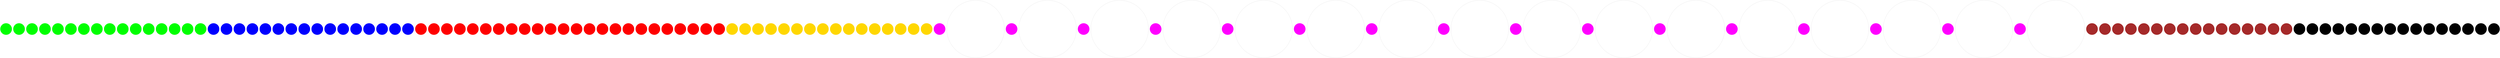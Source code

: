 graph G{
S1 [shape="point" color="green" pos="85,41!" width=2, height=2]
S2 [shape="point" color="green" pos="72,94!" width=2, height=2]
S3 [shape="point" color="green" pos="95,81!" width=2, height=2]
S4 [shape="point" color="green" pos="79,52!" width=2, height=2]
S5 [shape="point" color="green" pos="84,95!" width=2, height=2]
S6 [shape="point" color="green" pos="21,12!" width=2, height=2]
S7 [shape="point" color="green" pos="72,69!" width=2, height=2]
S8 [shape="point" color="green" pos="16,24!" width=2, height=2]
S9 [shape="point" color="green" pos="44,57!" width=2, height=2]
S10 [shape="point" color="green" pos="59,35!" width=2, height=2]
S11 [shape="point" color="green" pos="70,9!" width=2, height=2]
S12 [shape="point" color="green" pos="29,43!" width=2, height=2]
S13 [shape="point" color="green" pos="29,59!" width=2, height=2]
S14 [shape="point" color="green" pos="10,46!" width=2, height=2]
S15 [shape="point" color="green" pos="56,19!" width=2, height=2]
S16 [shape="point" color="green" pos="65,58!" width=2, height=2]
S17 [shape="point" color="blue" pos="70,20!" width=2, height=2]
S18 [shape="point" color="blue" pos="2,50!" width=2, height=2]
S19 [shape="point" color="blue" pos="42,34!" width=2, height=2]
S20 [shape="point" color="blue" pos="51,94!" width=2, height=2]
S21 [shape="point" color="blue" pos="67,55!" width=2, height=2]
S22 [shape="point" color="blue" pos="26,5!" width=2, height=2]
S23 [shape="point" color="blue" pos="93,94!" width=2, height=2]
S24 [shape="point" color="blue" pos="73,85!" width=2, height=2]
S25 [shape="point" color="blue" pos="54,50!" width=2, height=2]
S26 [shape="point" color="blue" pos="33,94!" width=2, height=2]
S27 [shape="point" color="blue" pos="8,99!" width=2, height=2]
S28 [shape="point" color="blue" pos="97,39!" width=2, height=2]
S29 [shape="point" color="blue" pos="56,18!" width=2, height=2]
S30 [shape="point" color="blue" pos="10,62!" width=2, height=2]
S31 [shape="point" color="blue" pos="22,40!" width=2, height=2]
S32 [shape="point" color="blue" pos="92,0!" width=2, height=2]
S33 [shape="point" color="red" pos="66,15!" width=2, height=2]
S34 [shape="point" color="red" pos="51,9!" width=2, height=2]
S35 [shape="point" color="red" pos="33,35!" width=2, height=2]
S36 [shape="point" color="red" pos="6,58!" width=2, height=2]
S37 [shape="point" color="red" pos="85,16!" width=2, height=2]
S38 [shape="point" color="red" pos="79,81!" width=2, height=2]
S39 [shape="point" color="red" pos="5,34!" width=2, height=2]
S40 [shape="point" color="red" pos="97,8!" width=2, height=2]
S41 [shape="point" color="red" pos="52,41!" width=2, height=2]
S42 [shape="point" color="red" pos="2,92!" width=2, height=2]
S43 [shape="point" color="red" pos="78,2!" width=2, height=2]
S44 [shape="point" color="red" pos="37,9!" width=2, height=2]
S45 [shape="point" color="red" pos="58,22!" width=2, height=2]
S46 [shape="point" color="red" pos="21,16!" width=2, height=2]
S47 [shape="point" color="red" pos="16,42!" width=2, height=2]
S48 [shape="point" color="red" pos="52,85!" width=2, height=2]
S49 [shape="point" color="red" pos="70,63!" width=2, height=2]
S50 [shape="point" color="red" pos="77,44!" width=2, height=2]
S51 [shape="point" color="red" pos="24,61!" width=2, height=2]
S52 [shape="point" color="red" pos="85,8!" width=2, height=2]
S53 [shape="point" color="red" pos="94,25!" width=2, height=2]
S54 [shape="point" color="red" pos="8,73!" width=2, height=2]
S55 [shape="point" color="red" pos="1,61!" width=2, height=2]
S56 [shape="point" color="red" pos="16,80!" width=2, height=2]
S57 [shape="point" color="gold" pos="29,13!" width=2, height=2]
S58 [shape="point" color="gold" pos="82,69!" width=2, height=2]
S59 [shape="point" color="gold" pos="99,68!" width=2, height=2]
S60 [shape="point" color="gold" pos="13,11!" width=2, height=2]
S61 [shape="point" color="gold" pos="50,55!" width=2, height=2]
S62 [shape="point" color="gold" pos="20,59!" width=2, height=2]
S63 [shape="point" color="gold" pos="33,59!" width=2, height=2]
S64 [shape="point" color="gold" pos="12,45!" width=2, height=2]
S65 [shape="point" color="gold" pos="24,23!" width=2, height=2]
S66 [shape="point" color="gold" pos="67,29!" width=2, height=2]
S67 [shape="point" color="gold" pos="28,87!" width=2, height=2]
S68 [shape="point" color="gold" pos="77,43!" width=2, height=2]
S69 [shape="point" color="gold" pos="66,98!" width=2, height=2]
S70 [shape="point" color="gold" pos="59,16!" width=2, height=2]
S71 [shape="point" color="gold" pos="44,23!" width=2, height=2]
S72 [shape="point" color="gold" pos="75,57!" width=2, height=2]
S73 [shape="point" color="magenta" pos="83,7!" width=2, height=2]
S73_rad [shape="circle" color="black" style="dotted" label="" pos="83,7!" width=10, height=10]
S74 [shape="point" color="magenta" pos="28,41!" width=2, height=2]
S74_rad [shape="circle" color="black" style="dotted" label="" pos="28,41!" width=10, height=10]
S75 [shape="point" color="magenta" pos="54,56!" width=2, height=2]
S75_rad [shape="circle" color="black" style="dotted" label="" pos="54,56!" width=10, height=10]
S76 [shape="point" color="magenta" pos="63,4!" width=2, height=2]
S76_rad [shape="circle" color="black" style="dotted" label="" pos="63,4!" width=10, height=10]
S77 [shape="point" color="magenta" pos="97,6!" width=2, height=2]
S77_rad [shape="circle" color="black" style="dotted" label="" pos="97,6!" width=10, height=10]
S78 [shape="point" color="magenta" pos="76,97!" width=2, height=2]
S78_rad [shape="circle" color="black" style="dotted" label="" pos="76,97!" width=10, height=10]
S79 [shape="point" color="magenta" pos="5,88!" width=2, height=2]
S79_rad [shape="circle" color="black" style="dotted" label="" pos="5,88!" width=10, height=10]
S80 [shape="point" color="magenta" pos="56,79!" width=2, height=2]
S80_rad [shape="circle" color="black" style="dotted" label="" pos="56,79!" width=10, height=10]
S81 [shape="point" color="magenta" pos="24,17!" width=2, height=2]
S81_rad [shape="circle" color="black" style="dotted" label="" pos="24,17!" width=10, height=10]
S82 [shape="point" color="magenta" pos="11,61!" width=2, height=2]
S82_rad [shape="circle" color="black" style="dotted" label="" pos="11,61!" width=10, height=10]
S83 [shape="point" color="magenta" pos="76,56!" width=2, height=2]
S83_rad [shape="circle" color="black" style="dotted" label="" pos="76,56!" width=10, height=10]
S84 [shape="point" color="magenta" pos="65,24!" width=2, height=2]
S84_rad [shape="circle" color="black" style="dotted" label="" pos="65,24!" width=10, height=10]
S85 [shape="point" color="magenta" pos="36,2!" width=2, height=2]
S85_rad [shape="circle" color="black" style="dotted" label="" pos="36,2!" width=10, height=10]
S86 [shape="point" color="magenta" pos="1,99!" width=2, height=2]
S86_rad [shape="circle" color="black" style="dotted" label="" pos="1,99!" width=10, height=10]
S87 [shape="point" color="magenta" pos="93,2!" width=2, height=2]
S87_rad [shape="circle" color="black" style="dotted" label="" pos="93,2!" width=10, height=10]
S88 [shape="point" color="magenta" pos="87,4!" width=2, height=2]
S88_rad [shape="circle" color="black" style="dotted" label="" pos="87,4!" width=10, height=10]
S89 [shape="point" color="brown" pos="50,47!" width=2, height=2]
S90 [shape="point" color="brown" pos="19,12!" width=2, height=2]
S91 [shape="point" color="brown" pos="34,59!" width=2, height=2]
S92 [shape="point" color="brown" pos="28,20!" width=2, height=2]
S93 [shape="point" color="brown" pos="56,26!" width=2, height=2]
S94 [shape="point" color="brown" pos="65,87!" width=2, height=2]
S95 [shape="point" color="brown" pos="74,99!" width=2, height=2]
S96 [shape="point" color="brown" pos="32,97!" width=2, height=2]
S97 [shape="point" color="brown" pos="7,51!" width=2, height=2]
S98 [shape="point" color="brown" pos="97,44!" width=2, height=2]
S99 [shape="point" color="brown" pos="74,56!" width=2, height=2]
S100 [shape="point" color="brown" pos="69,10!" width=2, height=2]
S101 [shape="point" color="brown" pos="41,89!" width=2, height=2]
S102 [shape="point" color="brown" pos="39,13!" width=2, height=2]
S103 [shape="point" color="brown" pos="69,69!" width=2, height=2]
S104 [shape="point" color="brown" pos="98,59!" width=2, height=2]
S105 [shape="point" color="black" pos="11,89!" width=2, height=2]
S106 [shape="point" color="black" pos="70,51!" width=2, height=2]
S107 [shape="point" color="black" pos="49,8!" width=2, height=2]
S108 [shape="point" color="black" pos="83,2!" width=2, height=2]
S109 [shape="point" color="black" pos="59,33!" width=2, height=2]
S110 [shape="point" color="black" pos="23,35!" width=2, height=2]
S111 [shape="point" color="black" pos="5,13!" width=2, height=2]
S112 [shape="point" color="black" pos="93,5!" width=2, height=2]
S113 [shape="point" color="black" pos="28,13!" width=2, height=2]
S114 [shape="point" color="black" pos="65,12!" width=2, height=2]
S115 [shape="point" color="black" pos="6,51!" width=2, height=2]
S116 [shape="point" color="black" pos="33,31!" width=2, height=2]
S117 [shape="point" color="black" pos="77,35!" width=2, height=2]
S118 [shape="point" color="black" pos="12,71!" width=2, height=2]
S119 [shape="point" color="black" pos="70,63!" width=2, height=2]
S120 [shape="point" color="black" pos="43,86!" width=2, height=2]
}
